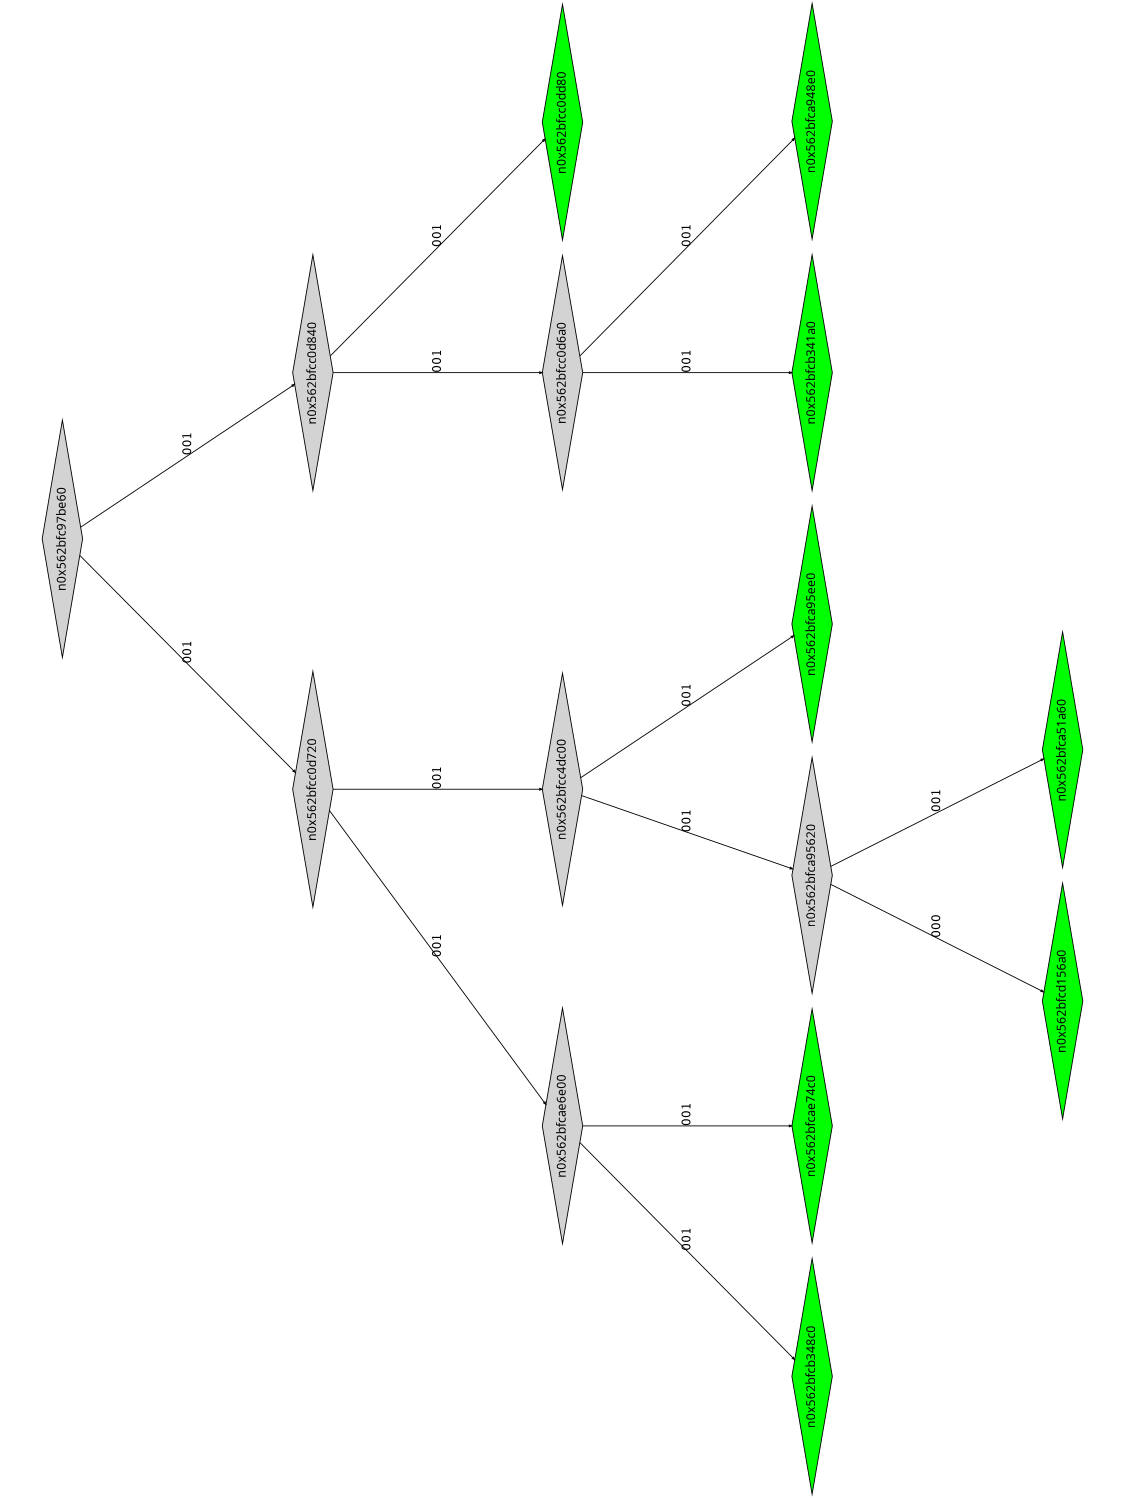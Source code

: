 digraph G {
	size="10,7.5";
	ratio=fill;
	rotate=90;
	center = "true";
	node [style="filled",width=.1,height=.1,fontname="Terminus"]
	edge [arrowsize=.3]
	n0x562bfc97be60 [shape=diamond];
	n0x562bfc97be60 -> n0x562bfcc0d720 [label=001];
	n0x562bfc97be60 -> n0x562bfcc0d840 [label=001];
	n0x562bfcc0d840 [shape=diamond];
	n0x562bfcc0d840 -> n0x562bfcc0d6a0 [label=001];
	n0x562bfcc0d840 -> n0x562bfcc0dd80 [label=001];
	n0x562bfcc0dd80 [shape=diamond,fillcolor=green];
	n0x562bfcc0d6a0 [shape=diamond];
	n0x562bfcc0d6a0 -> n0x562bfcb341a0 [label=001];
	n0x562bfcc0d6a0 -> n0x562bfca948e0 [label=001];
	n0x562bfca948e0 [shape=diamond,fillcolor=green];
	n0x562bfcb341a0 [shape=diamond,fillcolor=green];
	n0x562bfcc0d720 [shape=diamond];
	n0x562bfcc0d720 -> n0x562bfcae6e00 [label=001];
	n0x562bfcc0d720 -> n0x562bfcc4dc00 [label=001];
	n0x562bfcc4dc00 [shape=diamond];
	n0x562bfcc4dc00 -> n0x562bfca95620 [label=001];
	n0x562bfcc4dc00 -> n0x562bfca95ee0 [label=001];
	n0x562bfca95ee0 [shape=diamond,fillcolor=green];
	n0x562bfca95620 [shape=diamond];
	n0x562bfca95620 -> n0x562bfcd156a0 [label=000];
	n0x562bfca95620 -> n0x562bfca51a60 [label=001];
	n0x562bfca51a60 [shape=diamond,fillcolor=green];
	n0x562bfcd156a0 [shape=diamond,fillcolor=green];
	n0x562bfcae6e00 [shape=diamond];
	n0x562bfcae6e00 -> n0x562bfcb348c0 [label=001];
	n0x562bfcae6e00 -> n0x562bfcae74c0 [label=001];
	n0x562bfcae74c0 [shape=diamond,fillcolor=green];
	n0x562bfcb348c0 [shape=diamond,fillcolor=green];
}

